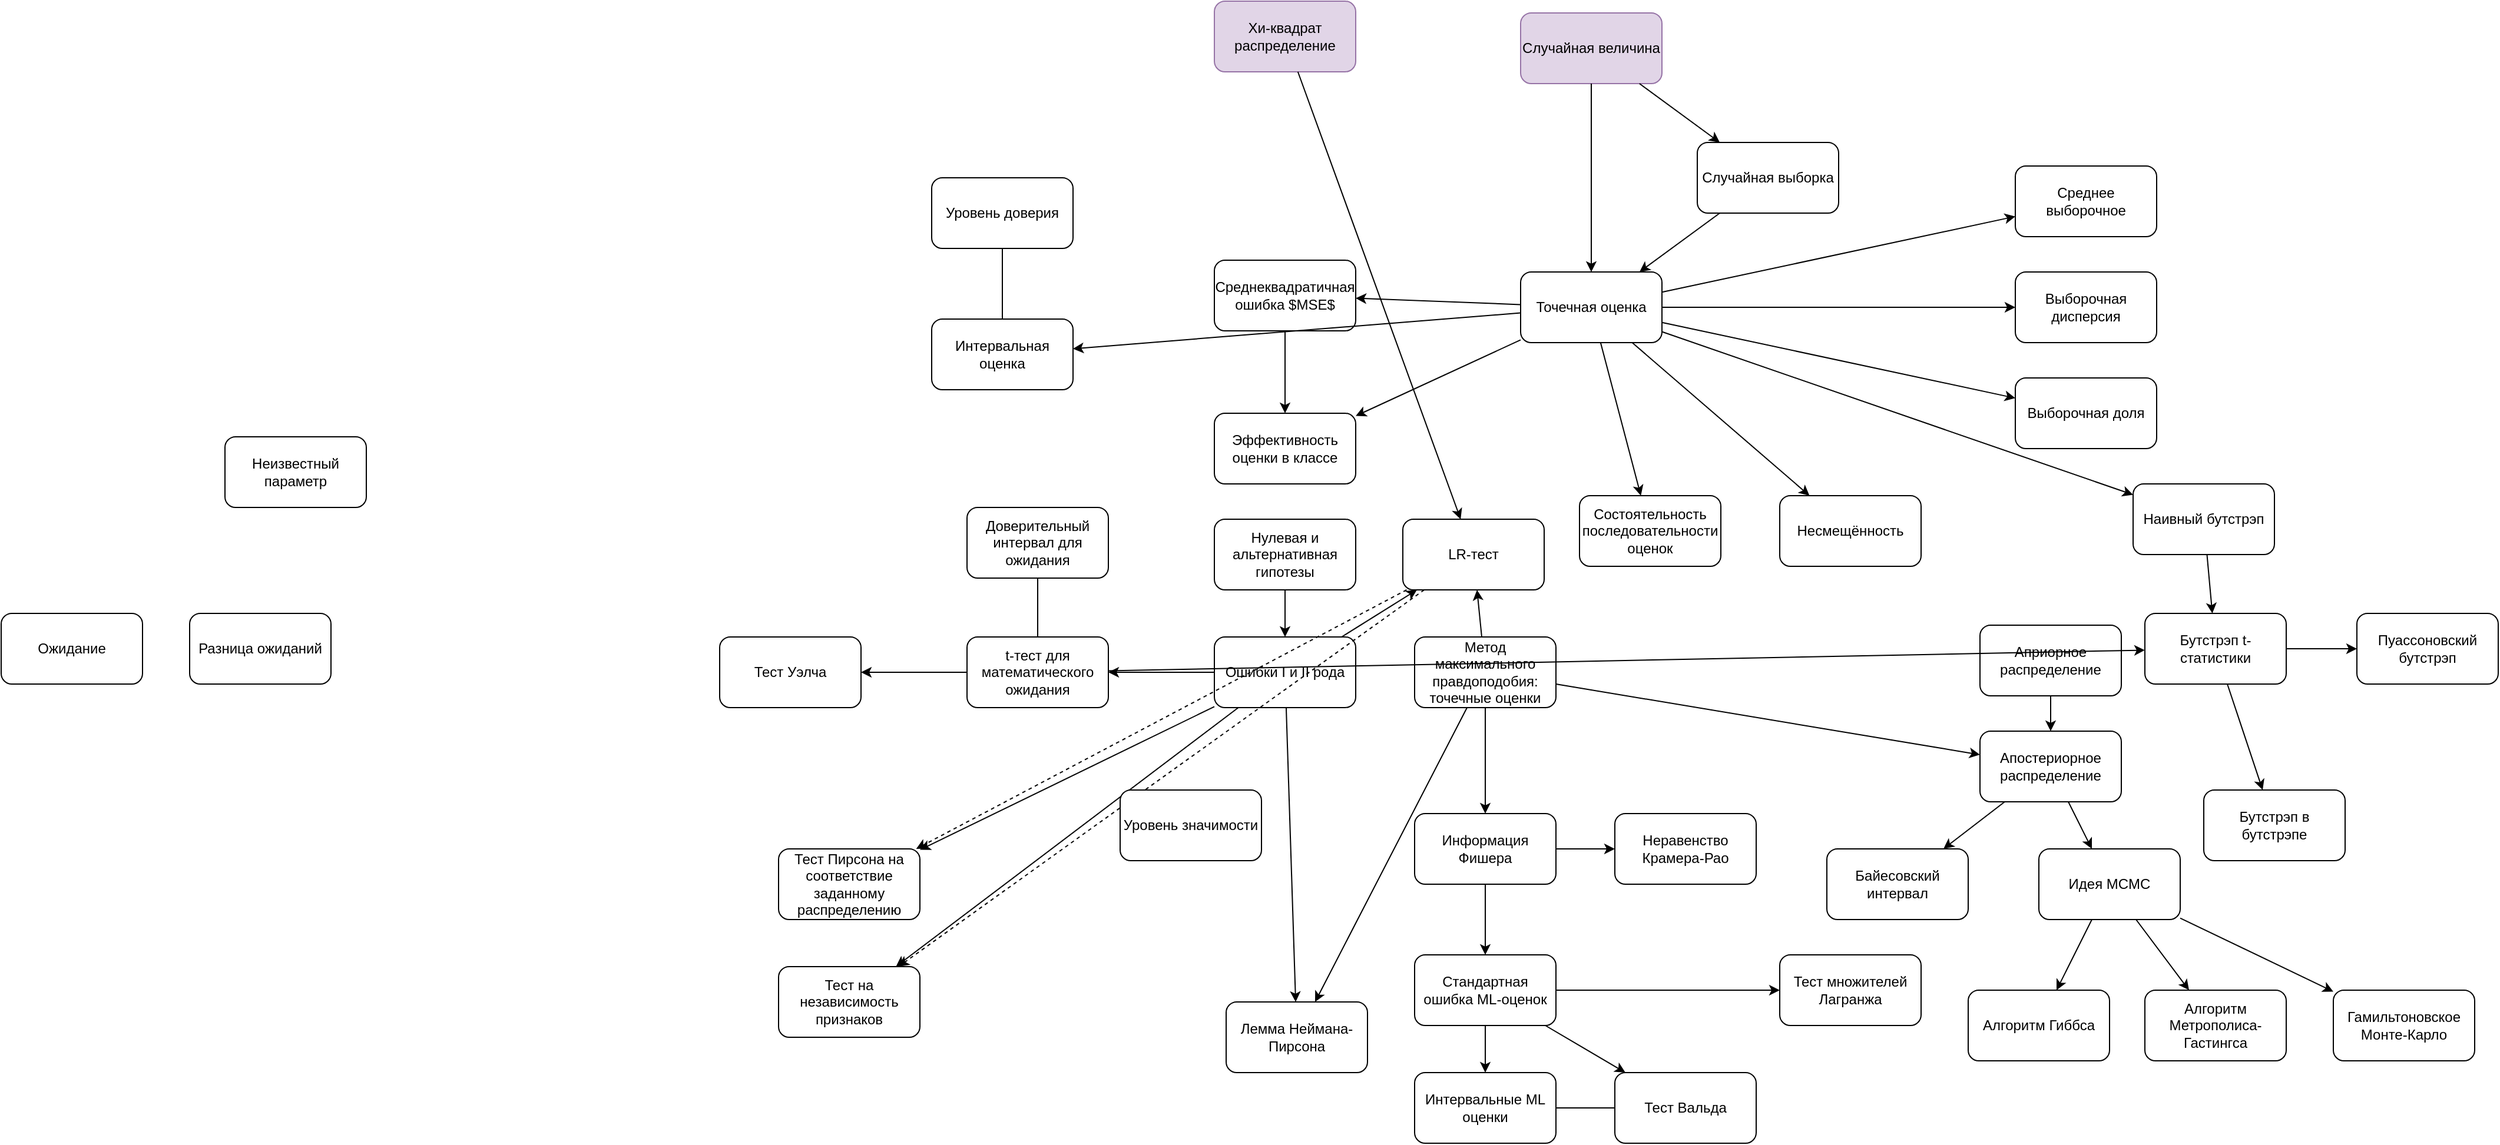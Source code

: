 <mxfile version="14.6.13" type="device"><diagram id="QQPL4EEk7KICBSPfA6Np" name="Page-1"><mxGraphModel dx="3758" dy="881" grid="1" gridSize="10" guides="1" tooltips="1" connect="1" arrows="1" fold="1" page="1" pageScale="1" pageWidth="2336" pageHeight="1654" math="0" shadow="0"><root><mxCell id="0"/><mxCell id="1" parent="0"/><mxCell id="MJ_EjLBovzpOP7yhU-_Z-1" value="Точечная оценка" style="rounded=1;whiteSpace=wrap;html=1;" vertex="1" parent="1"><mxGeometry x="500" y="410" width="120" height="60" as="geometry"/></mxCell><mxCell id="MJ_EjLBovzpOP7yhU-_Z-2" value="Несмещённость" style="rounded=1;whiteSpace=wrap;html=1;" vertex="1" parent="1"><mxGeometry x="720" y="600" width="120" height="60" as="geometry"/></mxCell><mxCell id="MJ_EjLBovzpOP7yhU-_Z-3" value="Состоятельность последовательности оценок" style="rounded=1;whiteSpace=wrap;html=1;" vertex="1" parent="1"><mxGeometry x="550" y="600" width="120" height="60" as="geometry"/></mxCell><mxCell id="MJ_EjLBovzpOP7yhU-_Z-4" value="Эффективность оценки в классе" style="rounded=1;whiteSpace=wrap;html=1;" vertex="1" parent="1"><mxGeometry x="240" y="530" width="120" height="60" as="geometry"/></mxCell><mxCell id="MJ_EjLBovzpOP7yhU-_Z-5" value="" style="endArrow=classic;html=1;" edge="1" parent="1" source="MJ_EjLBovzpOP7yhU-_Z-1" target="MJ_EjLBovzpOP7yhU-_Z-2"><mxGeometry width="50" height="50" relative="1" as="geometry"><mxPoint x="530" y="440" as="sourcePoint"/><mxPoint x="580" y="390" as="targetPoint"/></mxGeometry></mxCell><mxCell id="MJ_EjLBovzpOP7yhU-_Z-6" value="" style="endArrow=classic;html=1;" edge="1" parent="1" source="MJ_EjLBovzpOP7yhU-_Z-1" target="MJ_EjLBovzpOP7yhU-_Z-4"><mxGeometry width="50" height="50" relative="1" as="geometry"><mxPoint x="530" y="440" as="sourcePoint"/><mxPoint x="580" y="390" as="targetPoint"/></mxGeometry></mxCell><mxCell id="MJ_EjLBovzpOP7yhU-_Z-7" value="" style="endArrow=classic;html=1;" edge="1" parent="1" source="MJ_EjLBovzpOP7yhU-_Z-1" target="MJ_EjLBovzpOP7yhU-_Z-3"><mxGeometry width="50" height="50" relative="1" as="geometry"><mxPoint x="530" y="440" as="sourcePoint"/><mxPoint x="580" y="390" as="targetPoint"/></mxGeometry></mxCell><mxCell id="MJ_EjLBovzpOP7yhU-_Z-8" value="Среднеквадратичная ошибка $MSE$" style="rounded=1;whiteSpace=wrap;html=1;" vertex="1" parent="1"><mxGeometry x="240" y="400" width="120" height="60" as="geometry"/></mxCell><mxCell id="MJ_EjLBovzpOP7yhU-_Z-9" value="" style="endArrow=classic;html=1;" edge="1" parent="1" source="MJ_EjLBovzpOP7yhU-_Z-1" target="MJ_EjLBovzpOP7yhU-_Z-8"><mxGeometry width="50" height="50" relative="1" as="geometry"><mxPoint x="490" y="780" as="sourcePoint"/><mxPoint x="540" y="730" as="targetPoint"/></mxGeometry></mxCell><mxCell id="MJ_EjLBovzpOP7yhU-_Z-10" value="" style="endArrow=classic;html=1;" edge="1" parent="1" source="MJ_EjLBovzpOP7yhU-_Z-8" target="MJ_EjLBovzpOP7yhU-_Z-4"><mxGeometry width="50" height="50" relative="1" as="geometry"><mxPoint x="480" y="780" as="sourcePoint"/><mxPoint x="300" y="580" as="targetPoint"/></mxGeometry></mxCell><mxCell id="MJ_EjLBovzpOP7yhU-_Z-11" value="Ошибки I и II рода" style="rounded=1;whiteSpace=wrap;html=1;" vertex="1" parent="1"><mxGeometry x="240" y="720" width="120" height="60" as="geometry"/></mxCell><mxCell id="MJ_EjLBovzpOP7yhU-_Z-12" value="Метод максимального правдоподобия: точечные оценки" style="rounded=1;whiteSpace=wrap;html=1;" vertex="1" parent="1"><mxGeometry x="410" y="720" width="120" height="60" as="geometry"/></mxCell><mxCell id="MJ_EjLBovzpOP7yhU-_Z-13" value="Информация Фишера" style="rounded=1;whiteSpace=wrap;html=1;" vertex="1" parent="1"><mxGeometry x="410" y="870" width="120" height="60" as="geometry"/></mxCell><mxCell id="MJ_EjLBovzpOP7yhU-_Z-14" value="Стандартная ошибка ML-оценок" style="rounded=1;whiteSpace=wrap;html=1;" vertex="1" parent="1"><mxGeometry x="410" y="990" width="120" height="60" as="geometry"/></mxCell><mxCell id="MJ_EjLBovzpOP7yhU-_Z-15" value="" style="endArrow=classic;html=1;" edge="1" parent="1" source="MJ_EjLBovzpOP7yhU-_Z-13" target="MJ_EjLBovzpOP7yhU-_Z-14"><mxGeometry width="50" height="50" relative="1" as="geometry"><mxPoint x="440" y="870" as="sourcePoint"/><mxPoint x="490" y="820" as="targetPoint"/></mxGeometry></mxCell><mxCell id="MJ_EjLBovzpOP7yhU-_Z-17" value="" style="endArrow=classic;html=1;" edge="1" parent="1" source="MJ_EjLBovzpOP7yhU-_Z-12" target="MJ_EjLBovzpOP7yhU-_Z-13"><mxGeometry width="50" height="50" relative="1" as="geometry"><mxPoint x="440" y="870" as="sourcePoint"/><mxPoint x="490" y="820" as="targetPoint"/></mxGeometry></mxCell><mxCell id="MJ_EjLBovzpOP7yhU-_Z-18" value="Неравенство Крамера-Рао" style="rounded=1;whiteSpace=wrap;html=1;" vertex="1" parent="1"><mxGeometry x="580" y="870" width="120" height="60" as="geometry"/></mxCell><mxCell id="MJ_EjLBovzpOP7yhU-_Z-19" value="" style="endArrow=classic;html=1;" edge="1" parent="1" source="MJ_EjLBovzpOP7yhU-_Z-13" target="MJ_EjLBovzpOP7yhU-_Z-18"><mxGeometry width="50" height="50" relative="1" as="geometry"><mxPoint x="430" y="860" as="sourcePoint"/><mxPoint x="480" y="810" as="targetPoint"/></mxGeometry></mxCell><mxCell id="MJ_EjLBovzpOP7yhU-_Z-20" value="Интервальные ML оценки" style="rounded=1;whiteSpace=wrap;html=1;" vertex="1" parent="1"><mxGeometry x="410" y="1090" width="120" height="60" as="geometry"/></mxCell><mxCell id="MJ_EjLBovzpOP7yhU-_Z-22" value="" style="endArrow=classic;html=1;" edge="1" parent="1" source="MJ_EjLBovzpOP7yhU-_Z-14" target="MJ_EjLBovzpOP7yhU-_Z-20"><mxGeometry width="50" height="50" relative="1" as="geometry"><mxPoint x="430" y="850" as="sourcePoint"/><mxPoint x="480" y="800" as="targetPoint"/></mxGeometry></mxCell><mxCell id="MJ_EjLBovzpOP7yhU-_Z-24" value="Нулевая и альтернативная гипотезы" style="rounded=1;whiteSpace=wrap;html=1;" vertex="1" parent="1"><mxGeometry x="240" y="620" width="120" height="60" as="geometry"/></mxCell><mxCell id="MJ_EjLBovzpOP7yhU-_Z-25" value="" style="endArrow=classic;html=1;" edge="1" parent="1" source="MJ_EjLBovzpOP7yhU-_Z-24" target="MJ_EjLBovzpOP7yhU-_Z-11"><mxGeometry width="50" height="50" relative="1" as="geometry"><mxPoint x="420" y="960" as="sourcePoint"/><mxPoint x="470" y="910" as="targetPoint"/></mxGeometry></mxCell><mxCell id="MJ_EjLBovzpOP7yhU-_Z-26" value="Лемма Неймана-Пирсона" style="rounded=1;whiteSpace=wrap;html=1;" vertex="1" parent="1"><mxGeometry x="250" y="1030" width="120" height="60" as="geometry"/></mxCell><mxCell id="MJ_EjLBovzpOP7yhU-_Z-27" value="" style="endArrow=classic;html=1;" edge="1" parent="1" source="MJ_EjLBovzpOP7yhU-_Z-11" target="MJ_EjLBovzpOP7yhU-_Z-26"><mxGeometry width="50" height="50" relative="1" as="geometry"><mxPoint x="400" y="950" as="sourcePoint"/><mxPoint x="450" y="900" as="targetPoint"/></mxGeometry></mxCell><mxCell id="MJ_EjLBovzpOP7yhU-_Z-28" value="" style="endArrow=classic;html=1;" edge="1" parent="1" source="MJ_EjLBovzpOP7yhU-_Z-12" target="MJ_EjLBovzpOP7yhU-_Z-26"><mxGeometry width="50" height="50" relative="1" as="geometry"><mxPoint x="400" y="950" as="sourcePoint"/><mxPoint x="450" y="900" as="targetPoint"/></mxGeometry></mxCell><mxCell id="MJ_EjLBovzpOP7yhU-_Z-33" value="LR-тест" style="rounded=1;whiteSpace=wrap;html=1;" vertex="1" parent="1"><mxGeometry x="400" y="620" width="120" height="60" as="geometry"/></mxCell><mxCell id="MJ_EjLBovzpOP7yhU-_Z-34" value="" style="endArrow=classic;html=1;" edge="1" parent="1" source="MJ_EjLBovzpOP7yhU-_Z-12" target="MJ_EjLBovzpOP7yhU-_Z-33"><mxGeometry width="50" height="50" relative="1" as="geometry"><mxPoint x="490" y="990" as="sourcePoint"/><mxPoint x="540" y="940" as="targetPoint"/></mxGeometry></mxCell><mxCell id="MJ_EjLBovzpOP7yhU-_Z-35" value="" style="endArrow=classic;html=1;" edge="1" parent="1" source="MJ_EjLBovzpOP7yhU-_Z-11" target="MJ_EjLBovzpOP7yhU-_Z-33"><mxGeometry width="50" height="50" relative="1" as="geometry"><mxPoint x="480" y="990" as="sourcePoint"/><mxPoint x="530" y="940" as="targetPoint"/></mxGeometry></mxCell><mxCell id="MJ_EjLBovzpOP7yhU-_Z-36" value="Хи-квадрат распределение" style="rounded=1;whiteSpace=wrap;html=1;fillColor=#e1d5e7;strokeColor=#9673a6;" vertex="1" parent="1"><mxGeometry x="240" y="180" width="120" height="60" as="geometry"/></mxCell><mxCell id="MJ_EjLBovzpOP7yhU-_Z-37" value="" style="endArrow=classic;html=1;" edge="1" parent="1" source="MJ_EjLBovzpOP7yhU-_Z-36" target="MJ_EjLBovzpOP7yhU-_Z-33"><mxGeometry width="50" height="50" relative="1" as="geometry"><mxPoint x="470" y="570" as="sourcePoint"/><mxPoint x="520" y="520" as="targetPoint"/></mxGeometry></mxCell><mxCell id="MJ_EjLBovzpOP7yhU-_Z-38" value="Случайная величина" style="rounded=1;whiteSpace=wrap;html=1;fillColor=#e1d5e7;strokeColor=#9673a6;" vertex="1" parent="1"><mxGeometry x="500" y="190" width="120" height="60" as="geometry"/></mxCell><mxCell id="MJ_EjLBovzpOP7yhU-_Z-39" value="" style="endArrow=classic;html=1;" edge="1" parent="1" source="MJ_EjLBovzpOP7yhU-_Z-38" target="MJ_EjLBovzpOP7yhU-_Z-1"><mxGeometry width="50" height="50" relative="1" as="geometry"><mxPoint x="480" y="570" as="sourcePoint"/><mxPoint x="530" y="520" as="targetPoint"/></mxGeometry></mxCell><mxCell id="MJ_EjLBovzpOP7yhU-_Z-40" value="Тест Вальда" style="rounded=1;whiteSpace=wrap;html=1;" vertex="1" parent="1"><mxGeometry x="580" y="1090" width="120" height="60" as="geometry"/></mxCell><mxCell id="MJ_EjLBovzpOP7yhU-_Z-41" value="Тест множителей Лагранжа" style="rounded=1;whiteSpace=wrap;html=1;" vertex="1" parent="1"><mxGeometry x="720" y="990" width="120" height="60" as="geometry"/></mxCell><mxCell id="MJ_EjLBovzpOP7yhU-_Z-42" value="" style="endArrow=classic;html=1;" edge="1" parent="1" source="MJ_EjLBovzpOP7yhU-_Z-14" target="MJ_EjLBovzpOP7yhU-_Z-40"><mxGeometry width="50" height="50" relative="1" as="geometry"><mxPoint x="470" y="980" as="sourcePoint"/><mxPoint x="520" y="930" as="targetPoint"/></mxGeometry></mxCell><mxCell id="MJ_EjLBovzpOP7yhU-_Z-43" value="" style="endArrow=classic;html=1;" edge="1" parent="1" source="MJ_EjLBovzpOP7yhU-_Z-14" target="MJ_EjLBovzpOP7yhU-_Z-41"><mxGeometry width="50" height="50" relative="1" as="geometry"><mxPoint x="470" y="980" as="sourcePoint"/><mxPoint x="520" y="930" as="targetPoint"/></mxGeometry></mxCell><mxCell id="MJ_EjLBovzpOP7yhU-_Z-44" value="" style="endArrow=none;html=1;" edge="1" parent="1" source="MJ_EjLBovzpOP7yhU-_Z-20" target="MJ_EjLBovzpOP7yhU-_Z-40"><mxGeometry width="50" height="50" relative="1" as="geometry"><mxPoint x="470" y="980" as="sourcePoint"/><mxPoint x="520" y="930" as="targetPoint"/></mxGeometry></mxCell><mxCell id="MJ_EjLBovzpOP7yhU-_Z-45" value="Априорное распределение" style="rounded=1;whiteSpace=wrap;html=1;" vertex="1" parent="1"><mxGeometry x="890" y="710" width="120" height="60" as="geometry"/></mxCell><mxCell id="MJ_EjLBovzpOP7yhU-_Z-46" value="Апостериорное распределение" style="rounded=1;whiteSpace=wrap;html=1;" vertex="1" parent="1"><mxGeometry x="890" y="800" width="120" height="60" as="geometry"/></mxCell><mxCell id="MJ_EjLBovzpOP7yhU-_Z-47" value="" style="endArrow=classic;html=1;" edge="1" parent="1" source="MJ_EjLBovzpOP7yhU-_Z-12" target="MJ_EjLBovzpOP7yhU-_Z-46"><mxGeometry width="50" height="50" relative="1" as="geometry"><mxPoint x="670" y="800" as="sourcePoint"/><mxPoint x="720" y="750" as="targetPoint"/></mxGeometry></mxCell><mxCell id="MJ_EjLBovzpOP7yhU-_Z-48" value="" style="endArrow=classic;html=1;" edge="1" parent="1" source="MJ_EjLBovzpOP7yhU-_Z-45" target="MJ_EjLBovzpOP7yhU-_Z-46"><mxGeometry width="50" height="50" relative="1" as="geometry"><mxPoint x="640" y="800" as="sourcePoint"/><mxPoint x="690" y="750" as="targetPoint"/></mxGeometry></mxCell><mxCell id="MJ_EjLBovzpOP7yhU-_Z-51" value="Случайная выборка" style="rounded=1;whiteSpace=wrap;html=1;" vertex="1" parent="1"><mxGeometry x="650" y="300" width="120" height="60" as="geometry"/></mxCell><mxCell id="MJ_EjLBovzpOP7yhU-_Z-52" value="Среднее выборочное" style="rounded=1;whiteSpace=wrap;html=1;" vertex="1" parent="1"><mxGeometry x="920" y="320" width="120" height="60" as="geometry"/></mxCell><mxCell id="MJ_EjLBovzpOP7yhU-_Z-53" value="Выборочная дисперсия" style="rounded=1;whiteSpace=wrap;html=1;" vertex="1" parent="1"><mxGeometry x="920" y="410" width="120" height="60" as="geometry"/></mxCell><mxCell id="MJ_EjLBovzpOP7yhU-_Z-54" value="Выборочная доля" style="rounded=1;whiteSpace=wrap;html=1;" vertex="1" parent="1"><mxGeometry x="920" y="500" width="120" height="60" as="geometry"/></mxCell><mxCell id="MJ_EjLBovzpOP7yhU-_Z-55" value="" style="endArrow=classic;html=1;" edge="1" parent="1" source="MJ_EjLBovzpOP7yhU-_Z-1" target="MJ_EjLBovzpOP7yhU-_Z-54"><mxGeometry width="50" height="50" relative="1" as="geometry"><mxPoint x="610" y="580" as="sourcePoint"/><mxPoint x="660" y="530" as="targetPoint"/></mxGeometry></mxCell><mxCell id="MJ_EjLBovzpOP7yhU-_Z-56" value="" style="endArrow=classic;html=1;" edge="1" parent="1" source="MJ_EjLBovzpOP7yhU-_Z-1" target="MJ_EjLBovzpOP7yhU-_Z-52"><mxGeometry width="50" height="50" relative="1" as="geometry"><mxPoint x="610" y="580" as="sourcePoint"/><mxPoint x="660" y="530" as="targetPoint"/></mxGeometry></mxCell><mxCell id="MJ_EjLBovzpOP7yhU-_Z-57" value="" style="endArrow=classic;html=1;" edge="1" parent="1" source="MJ_EjLBovzpOP7yhU-_Z-1" target="MJ_EjLBovzpOP7yhU-_Z-53"><mxGeometry width="50" height="50" relative="1" as="geometry"><mxPoint x="610" y="580" as="sourcePoint"/><mxPoint x="660" y="530" as="targetPoint"/></mxGeometry></mxCell><mxCell id="MJ_EjLBovzpOP7yhU-_Z-58" value="" style="endArrow=classic;html=1;" edge="1" parent="1" source="MJ_EjLBovzpOP7yhU-_Z-51" target="MJ_EjLBovzpOP7yhU-_Z-1"><mxGeometry width="50" height="50" relative="1" as="geometry"><mxPoint x="570" y="580" as="sourcePoint"/><mxPoint x="620" y="530" as="targetPoint"/></mxGeometry></mxCell><mxCell id="MJ_EjLBovzpOP7yhU-_Z-59" value="" style="endArrow=classic;html=1;" edge="1" parent="1" source="MJ_EjLBovzpOP7yhU-_Z-38" target="MJ_EjLBovzpOP7yhU-_Z-51"><mxGeometry width="50" height="50" relative="1" as="geometry"><mxPoint x="560" y="580" as="sourcePoint"/><mxPoint x="610" y="530" as="targetPoint"/></mxGeometry></mxCell><mxCell id="MJ_EjLBovzpOP7yhU-_Z-60" value="t-тест для математического ожидания" style="rounded=1;whiteSpace=wrap;html=1;" vertex="1" parent="1"><mxGeometry x="30" y="720" width="120" height="60" as="geometry"/></mxCell><mxCell id="MJ_EjLBovzpOP7yhU-_Z-61" value="" style="endArrow=classic;html=1;" edge="1" parent="1" source="MJ_EjLBovzpOP7yhU-_Z-11" target="MJ_EjLBovzpOP7yhU-_Z-60"><mxGeometry width="50" height="50" relative="1" as="geometry"><mxPoint x="260" y="690" as="sourcePoint"/><mxPoint x="310" y="640" as="targetPoint"/></mxGeometry></mxCell><mxCell id="MJ_EjLBovzpOP7yhU-_Z-62" value="Доверительный интервал для ожидания" style="rounded=1;whiteSpace=wrap;html=1;" vertex="1" parent="1"><mxGeometry x="30" y="610" width="120" height="60" as="geometry"/></mxCell><mxCell id="MJ_EjLBovzpOP7yhU-_Z-63" value="Тест Уэлча" style="rounded=1;whiteSpace=wrap;html=1;" vertex="1" parent="1"><mxGeometry x="-180" y="720" width="120" height="60" as="geometry"/></mxCell><mxCell id="MJ_EjLBovzpOP7yhU-_Z-64" value="" style="endArrow=classic;html=1;" edge="1" parent="1" source="MJ_EjLBovzpOP7yhU-_Z-60" target="MJ_EjLBovzpOP7yhU-_Z-63"><mxGeometry width="50" height="50" relative="1" as="geometry"><mxPoint x="240" y="660" as="sourcePoint"/><mxPoint x="290" y="610" as="targetPoint"/></mxGeometry></mxCell><mxCell id="MJ_EjLBovzpOP7yhU-_Z-65" value="Наивный бутстрэп" style="rounded=1;whiteSpace=wrap;html=1;" vertex="1" parent="1"><mxGeometry x="1020" y="590" width="120" height="60" as="geometry"/></mxCell><mxCell id="MJ_EjLBovzpOP7yhU-_Z-66" value="" style="endArrow=classic;html=1;" edge="1" parent="1" source="MJ_EjLBovzpOP7yhU-_Z-1" target="MJ_EjLBovzpOP7yhU-_Z-65"><mxGeometry width="50" height="50" relative="1" as="geometry"><mxPoint x="750" y="620" as="sourcePoint"/><mxPoint x="800" y="570" as="targetPoint"/></mxGeometry></mxCell><mxCell id="MJ_EjLBovzpOP7yhU-_Z-67" value="Бутстрэп t-статистики" style="rounded=1;whiteSpace=wrap;html=1;" vertex="1" parent="1"><mxGeometry x="1030" y="700" width="120" height="60" as="geometry"/></mxCell><mxCell id="MJ_EjLBovzpOP7yhU-_Z-68" value="" style="endArrow=classic;html=1;" edge="1" parent="1" source="MJ_EjLBovzpOP7yhU-_Z-65" target="MJ_EjLBovzpOP7yhU-_Z-67"><mxGeometry width="50" height="50" relative="1" as="geometry"><mxPoint x="570" y="750" as="sourcePoint"/><mxPoint x="620" y="700" as="targetPoint"/></mxGeometry></mxCell><mxCell id="MJ_EjLBovzpOP7yhU-_Z-69" value="" style="endArrow=classic;html=1;" edge="1" parent="1" source="MJ_EjLBovzpOP7yhU-_Z-60" target="MJ_EjLBovzpOP7yhU-_Z-67"><mxGeometry width="50" height="50" relative="1" as="geometry"><mxPoint x="570" y="740" as="sourcePoint"/><mxPoint x="620" y="690" as="targetPoint"/></mxGeometry></mxCell><mxCell id="MJ_EjLBovzpOP7yhU-_Z-70" value="Бутстрэп в бутстрэпе" style="rounded=1;whiteSpace=wrap;html=1;" vertex="1" parent="1"><mxGeometry x="1080" y="850" width="120" height="60" as="geometry"/></mxCell><mxCell id="MJ_EjLBovzpOP7yhU-_Z-71" value="" style="endArrow=classic;html=1;" edge="1" parent="1" source="MJ_EjLBovzpOP7yhU-_Z-67" target="MJ_EjLBovzpOP7yhU-_Z-70"><mxGeometry width="50" height="50" relative="1" as="geometry"><mxPoint x="800" y="900" as="sourcePoint"/><mxPoint x="850" y="850" as="targetPoint"/></mxGeometry></mxCell><mxCell id="MJ_EjLBovzpOP7yhU-_Z-72" value="Тест Пирсона на соответствие заданному распределению" style="rounded=1;whiteSpace=wrap;html=1;" vertex="1" parent="1"><mxGeometry x="-130" y="900" width="120" height="60" as="geometry"/></mxCell><mxCell id="MJ_EjLBovzpOP7yhU-_Z-73" value="" style="endArrow=classic;html=1;" edge="1" parent="1" source="MJ_EjLBovzpOP7yhU-_Z-11" target="MJ_EjLBovzpOP7yhU-_Z-72"><mxGeometry width="50" height="50" relative="1" as="geometry"><mxPoint x="40" y="870" as="sourcePoint"/><mxPoint x="90" y="820" as="targetPoint"/></mxGeometry></mxCell><mxCell id="MJ_EjLBovzpOP7yhU-_Z-74" value="Тест на независимость признаков" style="rounded=1;whiteSpace=wrap;html=1;" vertex="1" parent="1"><mxGeometry x="-130" y="1000" width="120" height="60" as="geometry"/></mxCell><mxCell id="MJ_EjLBovzpOP7yhU-_Z-75" value="" style="endArrow=classic;html=1;" edge="1" parent="1" source="MJ_EjLBovzpOP7yhU-_Z-11" target="MJ_EjLBovzpOP7yhU-_Z-74"><mxGeometry width="50" height="50" relative="1" as="geometry"><mxPoint x="40" y="840" as="sourcePoint"/><mxPoint x="90" y="790" as="targetPoint"/></mxGeometry></mxCell><mxCell id="MJ_EjLBovzpOP7yhU-_Z-76" value="" style="endArrow=classic;html=1;dashed=1;" edge="1" parent="1" source="MJ_EjLBovzpOP7yhU-_Z-33" target="MJ_EjLBovzpOP7yhU-_Z-72"><mxGeometry width="50" height="50" relative="1" as="geometry"><mxPoint x="280" y="950" as="sourcePoint"/><mxPoint x="330" y="900" as="targetPoint"/></mxGeometry></mxCell><mxCell id="MJ_EjLBovzpOP7yhU-_Z-77" value="" style="endArrow=classic;html=1;dashed=1;" edge="1" parent="1" source="MJ_EjLBovzpOP7yhU-_Z-33" target="MJ_EjLBovzpOP7yhU-_Z-74"><mxGeometry width="50" height="50" relative="1" as="geometry"><mxPoint x="270" y="950" as="sourcePoint"/><mxPoint x="320" y="900" as="targetPoint"/></mxGeometry></mxCell><mxCell id="MJ_EjLBovzpOP7yhU-_Z-79" value="" style="endArrow=none;html=1;" edge="1" parent="1" source="MJ_EjLBovzpOP7yhU-_Z-60" target="MJ_EjLBovzpOP7yhU-_Z-62"><mxGeometry width="50" height="50" relative="1" as="geometry"><mxPoint x="180" y="850" as="sourcePoint"/><mxPoint x="230" y="800" as="targetPoint"/></mxGeometry></mxCell><mxCell id="MJ_EjLBovzpOP7yhU-_Z-80" value="Байесовский интервал" style="rounded=1;whiteSpace=wrap;html=1;" vertex="1" parent="1"><mxGeometry x="760" y="900" width="120" height="60" as="geometry"/></mxCell><mxCell id="MJ_EjLBovzpOP7yhU-_Z-81" value="" style="endArrow=classic;html=1;" edge="1" parent="1" source="MJ_EjLBovzpOP7yhU-_Z-46" target="MJ_EjLBovzpOP7yhU-_Z-80"><mxGeometry width="50" height="50" relative="1" as="geometry"><mxPoint x="920" y="1060" as="sourcePoint"/><mxPoint x="970" y="1010" as="targetPoint"/></mxGeometry></mxCell><mxCell id="MJ_EjLBovzpOP7yhU-_Z-82" value="Идея MCMC" style="rounded=1;whiteSpace=wrap;html=1;" vertex="1" parent="1"><mxGeometry x="940" y="900" width="120" height="60" as="geometry"/></mxCell><mxCell id="MJ_EjLBovzpOP7yhU-_Z-83" value="" style="endArrow=classic;html=1;" edge="1" parent="1" source="MJ_EjLBovzpOP7yhU-_Z-46" target="MJ_EjLBovzpOP7yhU-_Z-82"><mxGeometry width="50" height="50" relative="1" as="geometry"><mxPoint x="870" y="1070" as="sourcePoint"/><mxPoint x="920" y="1020" as="targetPoint"/></mxGeometry></mxCell><mxCell id="MJ_EjLBovzpOP7yhU-_Z-84" value="Алгоритм Гиббса" style="rounded=1;whiteSpace=wrap;html=1;" vertex="1" parent="1"><mxGeometry x="880" y="1020" width="120" height="60" as="geometry"/></mxCell><mxCell id="MJ_EjLBovzpOP7yhU-_Z-85" value="Алгоритм Метрополиса-Гастингса" style="rounded=1;whiteSpace=wrap;html=1;" vertex="1" parent="1"><mxGeometry x="1030" y="1020" width="120" height="60" as="geometry"/></mxCell><mxCell id="MJ_EjLBovzpOP7yhU-_Z-86" value="Гамильтоновское Монте-Карло" style="rounded=1;whiteSpace=wrap;html=1;" vertex="1" parent="1"><mxGeometry x="1190" y="1020" width="120" height="60" as="geometry"/></mxCell><mxCell id="MJ_EjLBovzpOP7yhU-_Z-88" value="" style="endArrow=classic;html=1;" edge="1" parent="1" source="MJ_EjLBovzpOP7yhU-_Z-82" target="MJ_EjLBovzpOP7yhU-_Z-84"><mxGeometry width="50" height="50" relative="1" as="geometry"><mxPoint x="870" y="1050" as="sourcePoint"/><mxPoint x="920" y="1000" as="targetPoint"/></mxGeometry></mxCell><mxCell id="MJ_EjLBovzpOP7yhU-_Z-89" value="" style="endArrow=classic;html=1;" edge="1" parent="1" source="MJ_EjLBovzpOP7yhU-_Z-82" target="MJ_EjLBovzpOP7yhU-_Z-85"><mxGeometry width="50" height="50" relative="1" as="geometry"><mxPoint x="850" y="1050" as="sourcePoint"/><mxPoint x="900" y="1000" as="targetPoint"/></mxGeometry></mxCell><mxCell id="MJ_EjLBovzpOP7yhU-_Z-90" value="" style="endArrow=classic;html=1;" edge="1" parent="1" source="MJ_EjLBovzpOP7yhU-_Z-82" target="MJ_EjLBovzpOP7yhU-_Z-86"><mxGeometry width="50" height="50" relative="1" as="geometry"><mxPoint x="860" y="1050" as="sourcePoint"/><mxPoint x="910" y="1000" as="targetPoint"/></mxGeometry></mxCell><mxCell id="MJ_EjLBovzpOP7yhU-_Z-91" value="Пуассоновский бутстрэп" style="rounded=1;whiteSpace=wrap;html=1;" vertex="1" parent="1"><mxGeometry x="1210" y="700" width="120" height="60" as="geometry"/></mxCell><mxCell id="MJ_EjLBovzpOP7yhU-_Z-92" value="" style="endArrow=classic;html=1;" edge="1" parent="1" source="MJ_EjLBovzpOP7yhU-_Z-67" target="MJ_EjLBovzpOP7yhU-_Z-91"><mxGeometry width="50" height="50" relative="1" as="geometry"><mxPoint x="1050" y="930" as="sourcePoint"/><mxPoint x="1100" y="880" as="targetPoint"/></mxGeometry></mxCell><mxCell id="MJ_EjLBovzpOP7yhU-_Z-93" value="Уровень значимости" style="rounded=1;whiteSpace=wrap;html=1;" vertex="1" parent="1"><mxGeometry x="160" y="850" width="120" height="60" as="geometry"/></mxCell><mxCell id="MJ_EjLBovzpOP7yhU-_Z-94" value="Интервальная оценка" style="rounded=1;whiteSpace=wrap;html=1;" vertex="1" parent="1"><mxGeometry y="450" width="120" height="60" as="geometry"/></mxCell><mxCell id="MJ_EjLBovzpOP7yhU-_Z-95" value="" style="endArrow=classic;html=1;" edge="1" parent="1" source="MJ_EjLBovzpOP7yhU-_Z-1" target="MJ_EjLBovzpOP7yhU-_Z-94"><mxGeometry width="50" height="50" relative="1" as="geometry"><mxPoint x="390" y="690" as="sourcePoint"/><mxPoint x="440" y="640" as="targetPoint"/></mxGeometry></mxCell><mxCell id="MJ_EjLBovzpOP7yhU-_Z-96" value="Уровень доверия" style="rounded=1;whiteSpace=wrap;html=1;" vertex="1" parent="1"><mxGeometry y="330" width="120" height="60" as="geometry"/></mxCell><mxCell id="MJ_EjLBovzpOP7yhU-_Z-97" value="" style="endArrow=none;html=1;" edge="1" parent="1" source="MJ_EjLBovzpOP7yhU-_Z-94" target="MJ_EjLBovzpOP7yhU-_Z-96"><mxGeometry width="50" height="50" relative="1" as="geometry"><mxPoint x="340" y="680" as="sourcePoint"/><mxPoint x="390" y="630" as="targetPoint"/></mxGeometry></mxCell><mxCell id="MJ_EjLBovzpOP7yhU-_Z-98" value="Неизвестный параметр" style="rounded=1;whiteSpace=wrap;html=1;" vertex="1" parent="1"><mxGeometry x="-600" y="550" width="120" height="60" as="geometry"/></mxCell><mxCell id="MJ_EjLBovzpOP7yhU-_Z-99" value="Ожидание" style="rounded=1;whiteSpace=wrap;html=1;" vertex="1" parent="1"><mxGeometry x="-790" y="700" width="120" height="60" as="geometry"/></mxCell><mxCell id="MJ_EjLBovzpOP7yhU-_Z-100" value="Разница ожиданий" style="rounded=1;whiteSpace=wrap;html=1;" vertex="1" parent="1"><mxGeometry x="-630" y="700" width="120" height="60" as="geometry"/></mxCell></root></mxGraphModel></diagram></mxfile>